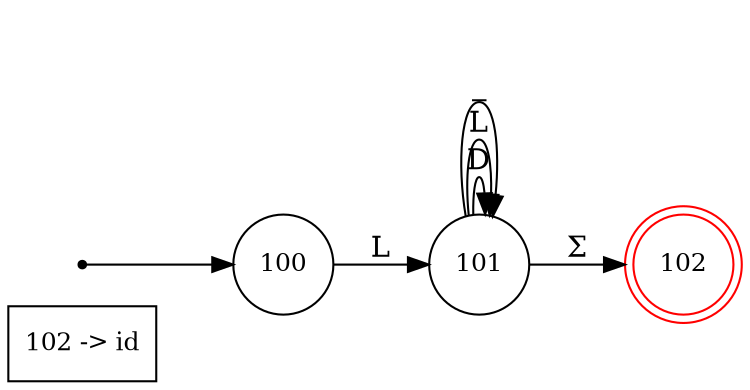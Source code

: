 digraph finite_state_machine {
	rankdir=LR;
	size="8,5"

	node [shape = rectangle, label="102 -> id", fontsize=12] token102;

	node [shape = circle, label="100", fontsize=12, color=black] 100;
	node [shape = circle, label="101", fontsize=12, color=black] 101;
	node [shape = doublecircle, label="102", fontsize=12, color=red] 102;

	node [shape = point, color=black] q0;
	q0	->	100;

	101	->	101	[ label = "D" ];
	100	->	101	[ label = "L" ];
	101	->	101	[ label = "L" ];
	101	->	102	[ label = "Σ" ];
	101	->	101	[ label = "_" ];
}
